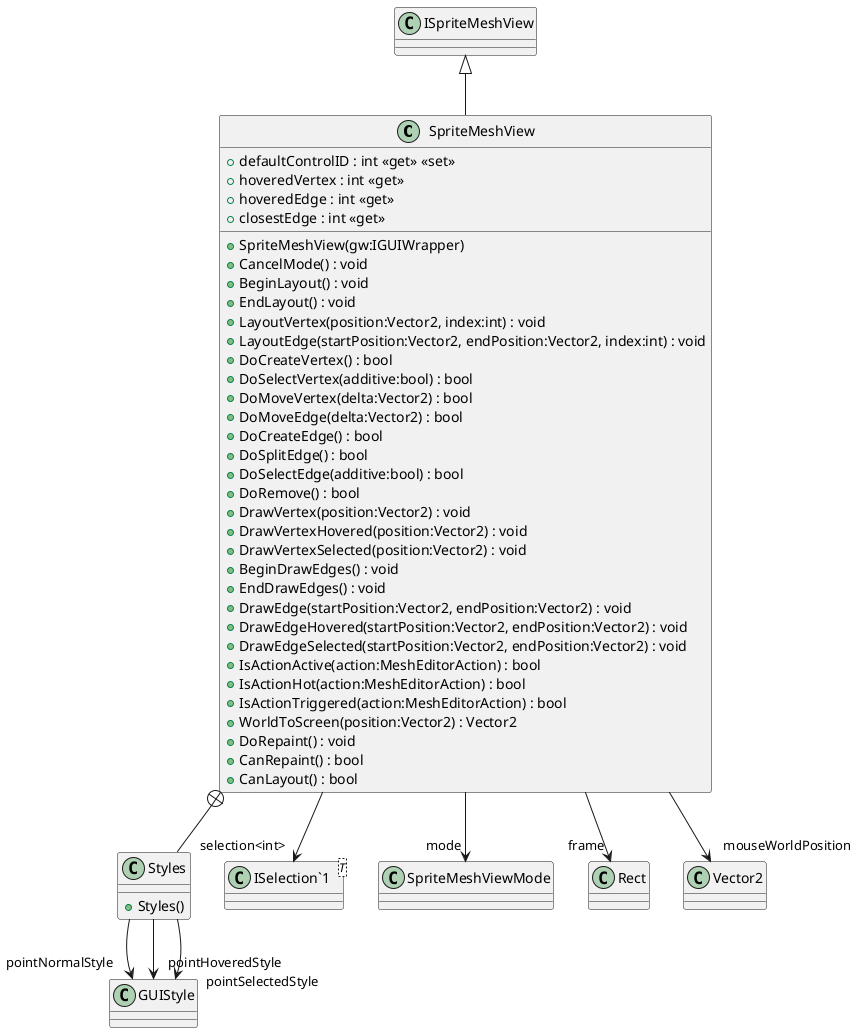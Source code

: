 @startuml
class SpriteMeshView {
    + defaultControlID : int <<get>> <<set>>
    + hoveredVertex : int <<get>>
    + hoveredEdge : int <<get>>
    + closestEdge : int <<get>>
    + SpriteMeshView(gw:IGUIWrapper)
    + CancelMode() : void
    + BeginLayout() : void
    + EndLayout() : void
    + LayoutVertex(position:Vector2, index:int) : void
    + LayoutEdge(startPosition:Vector2, endPosition:Vector2, index:int) : void
    + DoCreateVertex() : bool
    + DoSelectVertex(additive:bool) : bool
    + DoMoveVertex(delta:Vector2) : bool
    + DoMoveEdge(delta:Vector2) : bool
    + DoCreateEdge() : bool
    + DoSplitEdge() : bool
    + DoSelectEdge(additive:bool) : bool
    + DoRemove() : bool
    + DrawVertex(position:Vector2) : void
    + DrawVertexHovered(position:Vector2) : void
    + DrawVertexSelected(position:Vector2) : void
    + BeginDrawEdges() : void
    + EndDrawEdges() : void
    + DrawEdge(startPosition:Vector2, endPosition:Vector2) : void
    + DrawEdgeHovered(startPosition:Vector2, endPosition:Vector2) : void
    + DrawEdgeSelected(startPosition:Vector2, endPosition:Vector2) : void
    + IsActionActive(action:MeshEditorAction) : bool
    + IsActionHot(action:MeshEditorAction) : bool
    + IsActionTriggered(action:MeshEditorAction) : bool
    + WorldToScreen(position:Vector2) : Vector2
    + DoRepaint() : void
    + CanRepaint() : bool
    + CanLayout() : bool
}
class Styles {
    + Styles()
}
class "ISelection`1"<T> {
}
ISpriteMeshView <|-- SpriteMeshView
SpriteMeshView --> "mode" SpriteMeshViewMode
SpriteMeshView --> "selection<int>" "ISelection`1"
SpriteMeshView --> "frame" Rect
SpriteMeshView --> "mouseWorldPosition" Vector2
SpriteMeshView +-- Styles
Styles --> "pointNormalStyle" GUIStyle
Styles --> "pointHoveredStyle" GUIStyle
Styles --> "pointSelectedStyle" GUIStyle
@enduml
